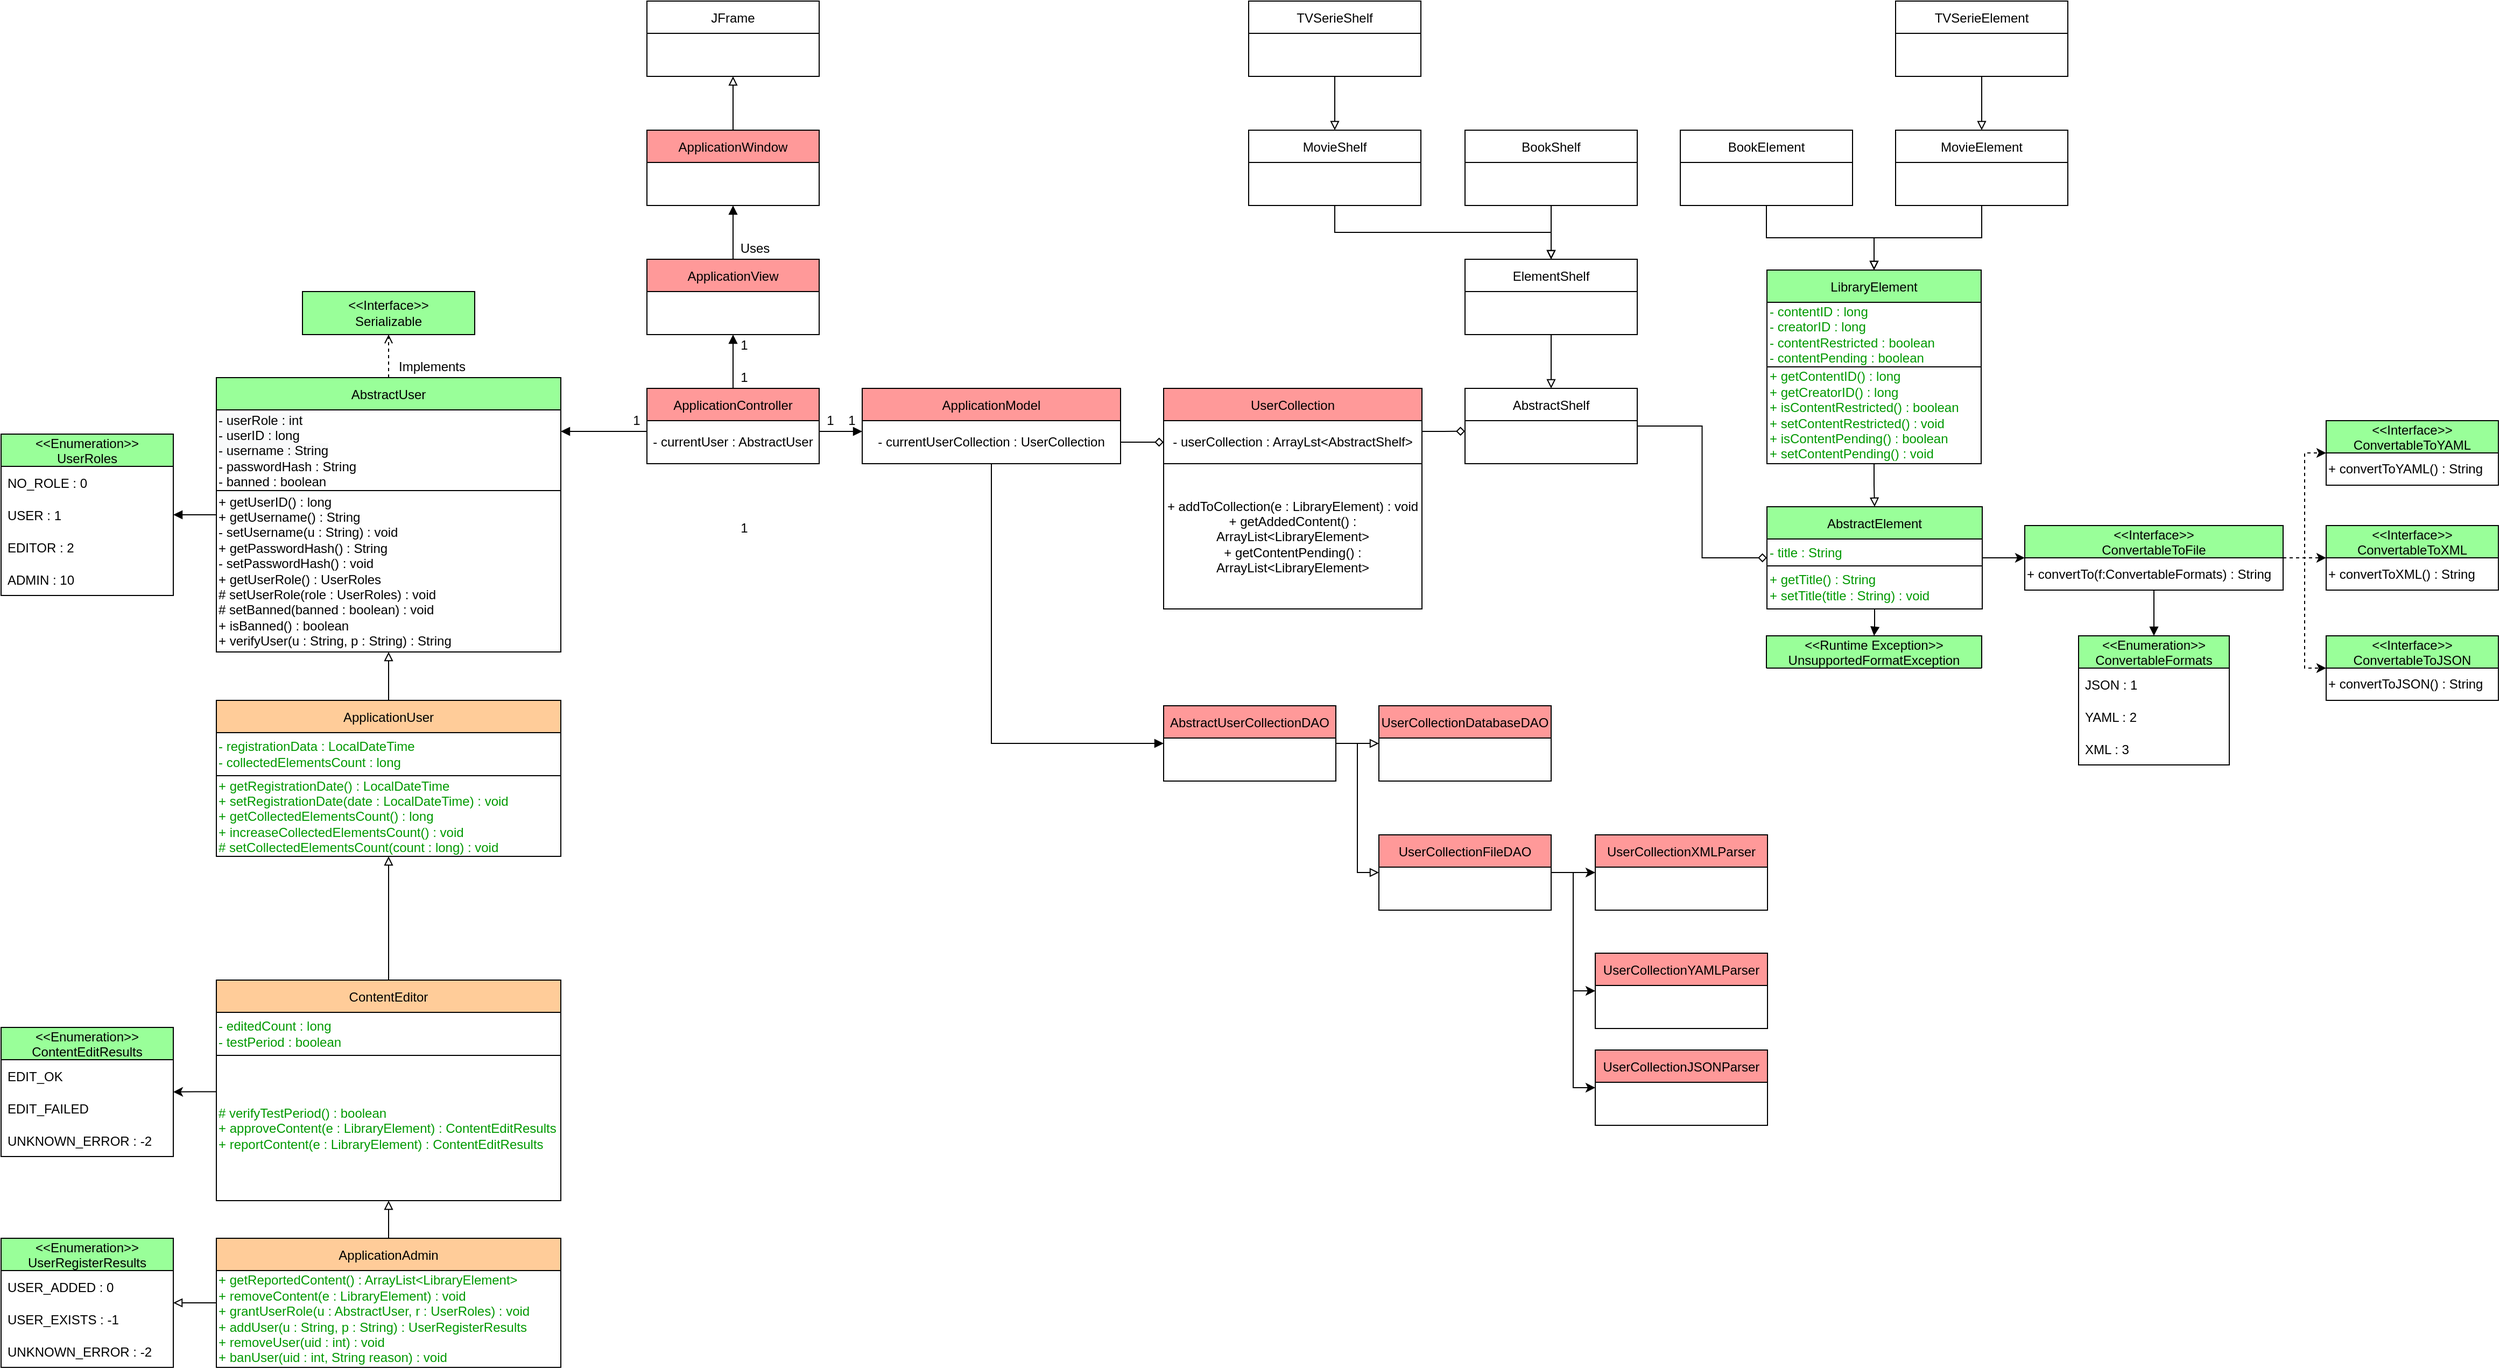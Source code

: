 <mxfile version="20.8.10" type="device"><diagram id="C5RBs43oDa-KdzZeNtuy" name="Page-1"><mxGraphModel dx="2327" dy="2056" grid="1" gridSize="5" guides="1" tooltips="1" connect="1" arrows="1" fold="1" page="1" pageScale="1" pageWidth="827" pageHeight="1169" math="0" shadow="0"><root><mxCell id="WIyWlLk6GJQsqaUBKTNV-0"/><mxCell id="WIyWlLk6GJQsqaUBKTNV-1" parent="WIyWlLk6GJQsqaUBKTNV-0"/><mxCell id="gUVA3b_oGA176DHDdGFf-33" style="edgeStyle=orthogonalEdgeStyle;rounded=0;orthogonalLoop=1;jettySize=auto;html=1;exitX=0.5;exitY=0;exitDx=0;exitDy=0;entryX=0.5;entryY=1;entryDx=0;entryDy=0;endArrow=open;endFill=0;dashed=1;" parent="WIyWlLk6GJQsqaUBKTNV-1" source="gUVA3b_oGA176DHDdGFf-0" target="gUVA3b_oGA176DHDdGFf-32" edge="1"><mxGeometry relative="1" as="geometry"/></mxCell><mxCell id="gUVA3b_oGA176DHDdGFf-110" style="edgeStyle=orthogonalEdgeStyle;rounded=0;orthogonalLoop=1;jettySize=auto;html=1;exitX=0;exitY=0.5;exitDx=0;exitDy=0;endArrow=block;endFill=1;" parent="WIyWlLk6GJQsqaUBKTNV-1" source="gUVA3b_oGA176DHDdGFf-0" target="gUVA3b_oGA176DHDdGFf-103" edge="1"><mxGeometry relative="1" as="geometry"/></mxCell><mxCell id="gUVA3b_oGA176DHDdGFf-0" value="AbstractUser" style="swimlane;fontStyle=0;childLayout=stackLayout;horizontal=1;startSize=30;horizontalStack=0;resizeParent=1;resizeParentMax=0;resizeLast=0;collapsible=1;marginBottom=0;fillColor=#99FF99;" parent="WIyWlLk6GJQsqaUBKTNV-1" vertex="1"><mxGeometry x="-40" y="40" width="320" height="255" as="geometry"/></mxCell><mxCell id="gUVA3b_oGA176DHDdGFf-107" value="&lt;span style=&quot;font-family: helvetica; font-size: 12px; font-style: normal; font-weight: 400; letter-spacing: normal; text-align: left; text-indent: 0px; text-transform: none; word-spacing: 0px; background-color: rgb(248, 249, 250); display: inline; float: none;&quot;&gt;&lt;span style=&quot;font-family: helvetica;&quot;&gt;- userRole : int&lt;br&gt;&lt;/span&gt;- userID : long&lt;br&gt;- username : String&lt;/span&gt;&lt;br&gt;- passwordHash : String&lt;br&gt;- banned : boolean" style="whiteSpace=wrap;html=1;align=left;" parent="gUVA3b_oGA176DHDdGFf-0" vertex="1"><mxGeometry y="30" width="320" height="75" as="geometry"/></mxCell><mxCell id="gUVA3b_oGA176DHDdGFf-101" value="+ getUserID() : long&lt;br&gt;+ getUsername() : String&lt;br&gt;- setUsername(u : String) : void&lt;br&gt;+ getPasswordHash() : String&lt;br&gt;- setPasswordHash() : void&lt;br&gt;+ getUserRole() : UserRoles&lt;br&gt;# setUserRole(role : UserRoles) : void&lt;br&gt;# setBanned(banned : boolean) : void&lt;br&gt;+ isBanned() : boolean&lt;br&gt;+ verifyUser(u : String, p : String) : String" style="whiteSpace=wrap;html=1;align=left;" parent="gUVA3b_oGA176DHDdGFf-0" vertex="1"><mxGeometry y="105" width="320" height="150" as="geometry"/></mxCell><mxCell id="gUVA3b_oGA176DHDdGFf-112" style="edgeStyle=orthogonalEdgeStyle;rounded=0;orthogonalLoop=1;jettySize=auto;html=1;exitX=0.5;exitY=0;exitDx=0;exitDy=0;entryX=0.5;entryY=1;entryDx=0;entryDy=0;endArrow=block;endFill=0;" parent="WIyWlLk6GJQsqaUBKTNV-1" source="gUVA3b_oGA176DHDdGFf-5" target="gUVA3b_oGA176DHDdGFf-0" edge="1"><mxGeometry relative="1" as="geometry"/></mxCell><mxCell id="gUVA3b_oGA176DHDdGFf-5" value="ApplicationUser" style="swimlane;fontStyle=0;childLayout=stackLayout;horizontal=1;startSize=30;horizontalStack=0;resizeParent=1;resizeParentMax=0;resizeLast=0;collapsible=1;marginBottom=0;fillColor=#FFCC99;" parent="WIyWlLk6GJQsqaUBKTNV-1" vertex="1"><mxGeometry x="-40" y="340" width="320" height="145" as="geometry"/></mxCell><mxCell id="gUVA3b_oGA176DHDdGFf-111" value="&lt;font color=&quot;#009900&quot;&gt;- registrationData : LocalDateTime&lt;br&gt;- collectedElementsCount : long&lt;/font&gt;" style="rounded=0;whiteSpace=wrap;html=1;align=left;" parent="gUVA3b_oGA176DHDdGFf-5" vertex="1"><mxGeometry y="30" width="320" height="40" as="geometry"/></mxCell><mxCell id="gUVA3b_oGA176DHDdGFf-113" value="&lt;font color=&quot;#009900&quot;&gt;+ getRegistrationDate() : LocalDateTime&lt;br&gt;+ setRegistrationDate(date : LocalDateTime) : void&lt;/font&gt;&lt;br&gt;&lt;font color=&quot;#009900&quot;&gt;+ getCollectedElementsCount() : long&lt;br&gt;+ increaseCollectedElementsCount() : void&lt;br&gt;# setCollectedElementsCount(count : long) : void&lt;/font&gt;&amp;nbsp;&lt;br&gt;" style="rounded=0;whiteSpace=wrap;html=1;align=left;" parent="gUVA3b_oGA176DHDdGFf-5" vertex="1"><mxGeometry y="70" width="320" height="75" as="geometry"/></mxCell><mxCell id="gUVA3b_oGA176DHDdGFf-22" style="edgeStyle=orthogonalEdgeStyle;rounded=0;orthogonalLoop=1;jettySize=auto;html=1;exitX=0.5;exitY=0;exitDx=0;exitDy=0;entryX=0.5;entryY=1;entryDx=0;entryDy=0;endArrow=block;endFill=0;" parent="WIyWlLk6GJQsqaUBKTNV-1" source="gUVA3b_oGA176DHDdGFf-6" target="gUVA3b_oGA176DHDdGFf-5" edge="1"><mxGeometry relative="1" as="geometry"/></mxCell><mxCell id="gUVA3b_oGA176DHDdGFf-6" value="ContentEditor" style="swimlane;fontStyle=0;childLayout=stackLayout;horizontal=1;startSize=30;horizontalStack=0;resizeParent=1;resizeParentMax=0;resizeLast=0;collapsible=1;marginBottom=0;fillColor=#FFCC99;" parent="WIyWlLk6GJQsqaUBKTNV-1" vertex="1"><mxGeometry x="-40" y="600" width="320" height="205" as="geometry"/></mxCell><mxCell id="gUVA3b_oGA176DHDdGFf-114" value="&lt;font color=&quot;#009900&quot;&gt;-&amp;nbsp;editedCount : long&lt;br&gt;- testPeriod : boolean&lt;/font&gt;" style="rounded=0;whiteSpace=wrap;html=1;align=left;" parent="gUVA3b_oGA176DHDdGFf-6" vertex="1"><mxGeometry y="30" width="320" height="40" as="geometry"/></mxCell><mxCell id="gUVA3b_oGA176DHDdGFf-115" value="&lt;font color=&quot;#009900&quot;&gt;# verifyTestPeriod() : boolean&lt;br&gt;+ approveContent(e : LibraryElement) : ContentEditResults&lt;br&gt;+ reportContent(e : LibraryElement) : ContentEditResults&lt;/font&gt;" style="rounded=0;whiteSpace=wrap;html=1;align=left;" parent="gUVA3b_oGA176DHDdGFf-6" vertex="1"><mxGeometry y="70" width="320" height="135" as="geometry"/></mxCell><mxCell id="gUVA3b_oGA176DHDdGFf-23" style="edgeStyle=orthogonalEdgeStyle;rounded=0;orthogonalLoop=1;jettySize=auto;html=1;exitX=0.5;exitY=0;exitDx=0;exitDy=0;entryX=0.5;entryY=1;entryDx=0;entryDy=0;endArrow=block;endFill=0;" parent="WIyWlLk6GJQsqaUBKTNV-1" source="gUVA3b_oGA176DHDdGFf-7" target="gUVA3b_oGA176DHDdGFf-6" edge="1"><mxGeometry relative="1" as="geometry"/></mxCell><mxCell id="gUVA3b_oGA176DHDdGFf-126" style="edgeStyle=orthogonalEdgeStyle;rounded=0;orthogonalLoop=1;jettySize=auto;html=1;exitX=0;exitY=0.5;exitDx=0;exitDy=0;endArrow=block;endFill=0;" parent="WIyWlLk6GJQsqaUBKTNV-1" source="gUVA3b_oGA176DHDdGFf-7" target="gUVA3b_oGA176DHDdGFf-122" edge="1"><mxGeometry relative="1" as="geometry"/></mxCell><mxCell id="gUVA3b_oGA176DHDdGFf-7" value="ApplicationAdmin" style="swimlane;fontStyle=0;childLayout=stackLayout;horizontal=1;startSize=30;horizontalStack=0;resizeParent=1;resizeParentMax=0;resizeLast=0;collapsible=1;marginBottom=0;strokeColor=#000000;fillColor=#FFCC99;" parent="WIyWlLk6GJQsqaUBKTNV-1" vertex="1"><mxGeometry x="-40" y="840" width="320" height="120" as="geometry"/></mxCell><mxCell id="gUVA3b_oGA176DHDdGFf-116" value="&lt;font color=&quot;#009900&quot;&gt;+ getReportedContent() : ArrayList&amp;lt;LibraryElement&amp;gt;&lt;br&gt;+ removeContent(e : LibraryElement) : void&lt;br&gt;+ grantUserRole(u : AbstractUser, r : UserRoles) : void&lt;br&gt;+ addUser(u : String, p : String) : UserRegisterResults&lt;br&gt;+ removeUser(uid : int) : void&lt;br&gt;+ banUser(uid : int, String reason) : void&lt;/font&gt;" style="rounded=0;whiteSpace=wrap;html=1;align=left;" parent="gUVA3b_oGA176DHDdGFf-7" vertex="1"><mxGeometry y="30" width="320" height="90" as="geometry"/></mxCell><mxCell id="f3m0CtXmV55VcbStpKqQ-0" style="edgeStyle=orthogonalEdgeStyle;rounded=0;orthogonalLoop=1;jettySize=auto;html=1;exitX=1;exitY=0.5;exitDx=0;exitDy=0;fontColor=#009900;" edge="1" parent="WIyWlLk6GJQsqaUBKTNV-1" source="gUVA3b_oGA176DHDdGFf-13" target="gUVA3b_oGA176DHDdGFf-134"><mxGeometry relative="1" as="geometry"/></mxCell><mxCell id="f3m0CtXmV55VcbStpKqQ-11" style="edgeStyle=orthogonalEdgeStyle;rounded=0;orthogonalLoop=1;jettySize=auto;html=1;exitX=0.5;exitY=1;exitDx=0;exitDy=0;fontColor=#000000;endArrow=block;endFill=1;" edge="1" parent="WIyWlLk6GJQsqaUBKTNV-1" source="gUVA3b_oGA176DHDdGFf-13" target="f3m0CtXmV55VcbStpKqQ-10"><mxGeometry relative="1" as="geometry"/></mxCell><mxCell id="gUVA3b_oGA176DHDdGFf-13" value="AbstractElement" style="swimlane;fontStyle=0;childLayout=stackLayout;horizontal=1;startSize=30;horizontalStack=0;resizeParent=1;resizeParentMax=0;resizeLast=0;collapsible=1;marginBottom=0;fillColor=#99FF99;" parent="WIyWlLk6GJQsqaUBKTNV-1" vertex="1"><mxGeometry x="1400.5" y="160" width="200" height="95" as="geometry"/></mxCell><mxCell id="gUVA3b_oGA176DHDdGFf-117" value="&lt;font color=&quot;#009900&quot;&gt;- title : String&lt;/font&gt;" style="rounded=0;whiteSpace=wrap;html=1;align=left;verticalAlign=middle;" parent="gUVA3b_oGA176DHDdGFf-13" vertex="1"><mxGeometry y="30" width="200" height="25" as="geometry"/></mxCell><mxCell id="gUVA3b_oGA176DHDdGFf-127" value="&lt;font color=&quot;#009900&quot;&gt;+ getTitle() : String&lt;br&gt;+ setTitle(title : String) : void&lt;/font&gt;" style="rounded=0;whiteSpace=wrap;html=1;align=left;" parent="gUVA3b_oGA176DHDdGFf-13" vertex="1"><mxGeometry y="55" width="200" height="40" as="geometry"/></mxCell><mxCell id="gUVA3b_oGA176DHDdGFf-80" style="edgeStyle=orthogonalEdgeStyle;rounded=0;orthogonalLoop=1;jettySize=auto;html=1;exitX=0.5;exitY=1;exitDx=0;exitDy=0;entryX=0.5;entryY=0;entryDx=0;entryDy=0;endArrow=block;endFill=0;" parent="WIyWlLk6GJQsqaUBKTNV-1" source="gUVA3b_oGA176DHDdGFf-14" target="gUVA3b_oGA176DHDdGFf-13" edge="1"><mxGeometry relative="1" as="geometry"/></mxCell><mxCell id="gUVA3b_oGA176DHDdGFf-14" value="LibraryElement" style="swimlane;fontStyle=0;childLayout=stackLayout;horizontal=1;startSize=30;horizontalStack=0;resizeParent=1;resizeParentMax=0;resizeLast=0;collapsible=1;marginBottom=0;fillColor=#99FF99;" parent="WIyWlLk6GJQsqaUBKTNV-1" vertex="1"><mxGeometry x="1400.5" y="-60" width="199" height="180" as="geometry"/></mxCell><mxCell id="f3m0CtXmV55VcbStpKqQ-1" value="- contentID : long&lt;br style=&quot;border-color: var(--border-color);&quot;&gt;- creatorID : long&lt;br style=&quot;border-color: var(--border-color);&quot;&gt;- contentRestricted : boolean&lt;br style=&quot;border-color: var(--border-color);&quot;&gt;- contentPending : boolean" style="rounded=0;whiteSpace=wrap;html=1;strokeColor=#000000;fontColor=#009900;fillColor=#FFFFFF;align=left;" vertex="1" parent="gUVA3b_oGA176DHDdGFf-14"><mxGeometry y="30" width="199" height="60" as="geometry"/></mxCell><mxCell id="f3m0CtXmV55VcbStpKqQ-2" value="+ getContentID() : long&lt;br style=&quot;border-color: var(--border-color);&quot;&gt;+ getCreatorID() : long&lt;br style=&quot;border-color: var(--border-color);&quot;&gt;+ isContentRestricted() : boolean&lt;br style=&quot;border-color: var(--border-color);&quot;&gt;+ setContentRestricted() : void&lt;br style=&quot;border-color: var(--border-color);&quot;&gt;+ isContentPending() : boolean&lt;br style=&quot;border-color: var(--border-color);&quot;&gt;+ setContentPending() : void" style="rounded=0;whiteSpace=wrap;html=1;strokeColor=#000000;fontColor=#009900;fillColor=#FFFFFF;align=left;" vertex="1" parent="gUVA3b_oGA176DHDdGFf-14"><mxGeometry y="90" width="199" height="90" as="geometry"/></mxCell><mxCell id="gUVA3b_oGA176DHDdGFf-30" style="edgeStyle=orthogonalEdgeStyle;rounded=0;orthogonalLoop=1;jettySize=auto;html=1;exitX=0.5;exitY=0;exitDx=0;exitDy=0;entryX=0.5;entryY=1;entryDx=0;entryDy=0;endArrow=block;endFill=0;" parent="WIyWlLk6GJQsqaUBKTNV-1" source="gUVA3b_oGA176DHDdGFf-24" target="gUVA3b_oGA176DHDdGFf-29" edge="1"><mxGeometry relative="1" as="geometry"/></mxCell><mxCell id="gUVA3b_oGA176DHDdGFf-24" value="ApplicationWindow" style="swimlane;fontStyle=0;childLayout=stackLayout;horizontal=1;startSize=30;horizontalStack=0;resizeParent=1;resizeParentMax=0;resizeLast=0;collapsible=1;marginBottom=0;fillColor=#FF9999;" parent="WIyWlLk6GJQsqaUBKTNV-1" vertex="1"><mxGeometry x="360" y="-190" width="160" height="70" as="geometry"/></mxCell><mxCell id="gUVA3b_oGA176DHDdGFf-29" value="JFrame" style="swimlane;fontStyle=0;childLayout=stackLayout;horizontal=1;startSize=30;horizontalStack=0;resizeParent=1;resizeParentMax=0;resizeLast=0;collapsible=1;marginBottom=0;" parent="WIyWlLk6GJQsqaUBKTNV-1" vertex="1"><mxGeometry x="360" y="-310" width="160" height="70" as="geometry"/></mxCell><mxCell id="gUVA3b_oGA176DHDdGFf-32" value="&amp;lt;&amp;lt;Interface&amp;gt;&amp;gt;&lt;br&gt;Serializable" style="rounded=0;whiteSpace=wrap;html=1;fillColor=#99FF99;" parent="WIyWlLk6GJQsqaUBKTNV-1" vertex="1"><mxGeometry x="40" y="-40" width="160" height="40" as="geometry"/></mxCell><mxCell id="gUVA3b_oGA176DHDdGFf-37" style="edgeStyle=orthogonalEdgeStyle;rounded=0;orthogonalLoop=1;jettySize=auto;html=1;exitX=0.5;exitY=0;exitDx=0;exitDy=0;entryX=0.5;entryY=1;entryDx=0;entryDy=0;endArrow=block;endFill=1;" parent="WIyWlLk6GJQsqaUBKTNV-1" source="gUVA3b_oGA176DHDdGFf-34" target="gUVA3b_oGA176DHDdGFf-24" edge="1"><mxGeometry relative="1" as="geometry"/></mxCell><mxCell id="gUVA3b_oGA176DHDdGFf-34" value="ApplicationView" style="swimlane;fontStyle=0;childLayout=stackLayout;horizontal=1;startSize=30;horizontalStack=0;resizeParent=1;resizeParentMax=0;resizeLast=0;collapsible=1;marginBottom=0;fillColor=#FF9999;" parent="WIyWlLk6GJQsqaUBKTNV-1" vertex="1"><mxGeometry x="360" y="-70" width="160" height="70" as="geometry"/></mxCell><mxCell id="gUVA3b_oGA176DHDdGFf-52" style="edgeStyle=orthogonalEdgeStyle;rounded=0;orthogonalLoop=1;jettySize=auto;html=1;exitX=0.5;exitY=0;exitDx=0;exitDy=0;entryX=0.5;entryY=1;entryDx=0;entryDy=0;endArrow=block;endFill=1;" parent="WIyWlLk6GJQsqaUBKTNV-1" source="gUVA3b_oGA176DHDdGFf-38" target="gUVA3b_oGA176DHDdGFf-34" edge="1"><mxGeometry relative="1" as="geometry"/></mxCell><mxCell id="gUVA3b_oGA176DHDdGFf-38" value="ApplicationController" style="swimlane;fontStyle=0;childLayout=stackLayout;horizontal=1;startSize=30;horizontalStack=0;resizeParent=1;resizeParentMax=0;resizeLast=0;collapsible=1;marginBottom=0;container=1;fillColor=#FF9999;" parent="WIyWlLk6GJQsqaUBKTNV-1" vertex="1"><mxGeometry x="360" y="50" width="160" height="70" as="geometry"/></mxCell><mxCell id="gUVA3b_oGA176DHDdGFf-43" value="- currentUser : AbstractUser" style="rounded=0;whiteSpace=wrap;html=1;" parent="gUVA3b_oGA176DHDdGFf-38" vertex="1"><mxGeometry y="30" width="160" height="40" as="geometry"/></mxCell><mxCell id="gUVA3b_oGA176DHDdGFf-46" style="edgeStyle=orthogonalEdgeStyle;rounded=0;orthogonalLoop=1;jettySize=auto;html=1;exitX=0;exitY=0.25;exitDx=0;exitDy=0;endArrow=block;endFill=1;" parent="WIyWlLk6GJQsqaUBKTNV-1" source="gUVA3b_oGA176DHDdGFf-43" edge="1"><mxGeometry relative="1" as="geometry"><mxPoint x="280" y="90" as="targetPoint"/><Array as="points"><mxPoint x="340" y="90"/><mxPoint x="340" y="90"/></Array></mxGeometry></mxCell><mxCell id="gUVA3b_oGA176DHDdGFf-47" value="1" style="text;html=1;align=center;verticalAlign=middle;resizable=0;points=[];autosize=1;strokeColor=none;fillColor=none;" parent="WIyWlLk6GJQsqaUBKTNV-1" vertex="1"><mxGeometry x="440" y="170" width="20" height="20" as="geometry"/></mxCell><mxCell id="gUVA3b_oGA176DHDdGFf-48" value="1" style="text;html=1;align=center;verticalAlign=middle;resizable=0;points=[];autosize=1;strokeColor=none;fillColor=none;" parent="WIyWlLk6GJQsqaUBKTNV-1" vertex="1"><mxGeometry x="340" y="70" width="20" height="20" as="geometry"/></mxCell><mxCell id="gUVA3b_oGA176DHDdGFf-53" value="1" style="text;html=1;align=center;verticalAlign=middle;resizable=0;points=[];autosize=1;strokeColor=none;fillColor=none;" parent="WIyWlLk6GJQsqaUBKTNV-1" vertex="1"><mxGeometry x="440" width="20" height="20" as="geometry"/></mxCell><mxCell id="gUVA3b_oGA176DHDdGFf-54" value="1" style="text;html=1;align=center;verticalAlign=middle;resizable=0;points=[];autosize=1;strokeColor=none;fillColor=none;" parent="WIyWlLk6GJQsqaUBKTNV-1" vertex="1"><mxGeometry x="440" y="30" width="20" height="20" as="geometry"/></mxCell><mxCell id="gUVA3b_oGA176DHDdGFf-55" value="Uses" style="text;html=1;align=center;verticalAlign=middle;resizable=0;points=[];autosize=1;strokeColor=none;fillColor=none;" parent="WIyWlLk6GJQsqaUBKTNV-1" vertex="1"><mxGeometry x="440" y="-90" width="40" height="20" as="geometry"/></mxCell><mxCell id="gUVA3b_oGA176DHDdGFf-56" value="Implements" style="text;html=1;align=center;verticalAlign=middle;resizable=0;points=[];autosize=1;strokeColor=none;fillColor=none;" parent="WIyWlLk6GJQsqaUBKTNV-1" vertex="1"><mxGeometry x="120" y="20" width="80" height="20" as="geometry"/></mxCell><mxCell id="gUVA3b_oGA176DHDdGFf-89" style="edgeStyle=orthogonalEdgeStyle;orthogonalLoop=1;jettySize=auto;html=1;exitX=0.5;exitY=1;exitDx=0;exitDy=0;entryX=0;entryY=0.5;entryDx=0;entryDy=0;endArrow=block;endFill=1;rounded=0;" parent="WIyWlLk6GJQsqaUBKTNV-1" source="gUVA3b_oGA176DHDdGFf-57" target="gUVA3b_oGA176DHDdGFf-88" edge="1"><mxGeometry relative="1" as="geometry"/></mxCell><mxCell id="gUVA3b_oGA176DHDdGFf-57" value="ApplicationModel" style="swimlane;fontStyle=0;childLayout=stackLayout;horizontal=1;startSize=30;horizontalStack=0;resizeParent=1;resizeParentMax=0;resizeLast=0;collapsible=1;marginBottom=0;container=1;fillColor=#FF9999;" parent="WIyWlLk6GJQsqaUBKTNV-1" vertex="1"><mxGeometry x="560" y="50" width="240" height="70" as="geometry"/></mxCell><mxCell id="gUVA3b_oGA176DHDdGFf-58" value="- currentUserCollection : UserCollection" style="rounded=0;whiteSpace=wrap;html=1;" parent="gUVA3b_oGA176DHDdGFf-57" vertex="1"><mxGeometry y="30" width="240" height="40" as="geometry"/></mxCell><mxCell id="gUVA3b_oGA176DHDdGFf-60" value="UserCollection" style="swimlane;fontStyle=0;childLayout=stackLayout;horizontal=1;startSize=30;horizontalStack=0;resizeParent=1;resizeParentMax=0;resizeLast=0;collapsible=1;marginBottom=0;container=1;fillColor=#FF9999;" parent="WIyWlLk6GJQsqaUBKTNV-1" vertex="1"><mxGeometry x="840" y="50" width="240" height="205" as="geometry"/></mxCell><mxCell id="gUVA3b_oGA176DHDdGFf-61" value="- userCollection : ArrayLst&amp;lt;AbstractShelf&amp;gt;" style="rounded=0;whiteSpace=wrap;html=1;" parent="gUVA3b_oGA176DHDdGFf-60" vertex="1"><mxGeometry y="30" width="240" height="40" as="geometry"/></mxCell><mxCell id="f0Xy7rn-JlWlFqgTgyVg-3" value="&lt;span style=&quot;text-align: left;&quot;&gt;+ addToCollection(e : LibraryElement) : void&lt;/span&gt;&lt;br style=&quot;border-color: var(--border-color); text-align: left;&quot;&gt;&lt;span style=&quot;text-align: left;&quot;&gt;+ getAddedContent() : ArrayList&amp;lt;LibraryElement&amp;gt;&lt;/span&gt;&lt;br style=&quot;border-color: var(--border-color); text-align: left;&quot;&gt;&lt;span style=&quot;text-align: left;&quot;&gt;+ getContentPending() : ArrayList&amp;lt;LibraryElement&amp;gt;&lt;/span&gt;" style="rounded=0;whiteSpace=wrap;html=1;" parent="gUVA3b_oGA176DHDdGFf-60" vertex="1"><mxGeometry y="70" width="240" height="135" as="geometry"/></mxCell><mxCell id="gUVA3b_oGA176DHDdGFf-62" style="edgeStyle=orthogonalEdgeStyle;rounded=0;orthogonalLoop=1;jettySize=auto;html=1;exitX=1;exitY=0.5;exitDx=0;exitDy=0;entryX=0;entryY=0.5;entryDx=0;entryDy=0;endArrow=diamond;endFill=0;" parent="WIyWlLk6GJQsqaUBKTNV-1" source="gUVA3b_oGA176DHDdGFf-58" target="gUVA3b_oGA176DHDdGFf-61" edge="1"><mxGeometry relative="1" as="geometry"/></mxCell><mxCell id="gUVA3b_oGA176DHDdGFf-63" style="edgeStyle=orthogonalEdgeStyle;rounded=0;orthogonalLoop=1;jettySize=auto;html=1;exitX=1;exitY=0.25;exitDx=0;exitDy=0;entryX=0;entryY=0.25;entryDx=0;entryDy=0;endArrow=block;endFill=1;" parent="WIyWlLk6GJQsqaUBKTNV-1" source="gUVA3b_oGA176DHDdGFf-43" target="gUVA3b_oGA176DHDdGFf-58" edge="1"><mxGeometry relative="1" as="geometry"/></mxCell><mxCell id="gUVA3b_oGA176DHDdGFf-64" value="1" style="text;html=1;align=center;verticalAlign=middle;resizable=0;points=[];autosize=1;strokeColor=none;fillColor=none;" parent="WIyWlLk6GJQsqaUBKTNV-1" vertex="1"><mxGeometry x="520" y="70" width="20" height="20" as="geometry"/></mxCell><mxCell id="gUVA3b_oGA176DHDdGFf-65" value="1" style="text;html=1;align=center;verticalAlign=middle;resizable=0;points=[];autosize=1;strokeColor=none;fillColor=none;" parent="WIyWlLk6GJQsqaUBKTNV-1" vertex="1"><mxGeometry x="540" y="70" width="20" height="20" as="geometry"/></mxCell><mxCell id="gUVA3b_oGA176DHDdGFf-79" style="edgeStyle=orthogonalEdgeStyle;rounded=0;orthogonalLoop=1;jettySize=auto;html=1;exitX=1;exitY=0.5;exitDx=0;exitDy=0;entryX=0;entryY=0.5;entryDx=0;entryDy=0;endArrow=diamond;endFill=0;" parent="WIyWlLk6GJQsqaUBKTNV-1" source="gUVA3b_oGA176DHDdGFf-66" target="gUVA3b_oGA176DHDdGFf-13" edge="1"><mxGeometry relative="1" as="geometry"/></mxCell><mxCell id="gUVA3b_oGA176DHDdGFf-66" value="AbstractShelf" style="swimlane;fontStyle=0;childLayout=stackLayout;horizontal=1;startSize=30;horizontalStack=0;resizeParent=1;resizeParentMax=0;resizeLast=0;collapsible=1;marginBottom=0;" parent="WIyWlLk6GJQsqaUBKTNV-1" vertex="1"><mxGeometry x="1120" y="50" width="160" height="70" as="geometry"/></mxCell><mxCell id="gUVA3b_oGA176DHDdGFf-67" style="edgeStyle=orthogonalEdgeStyle;rounded=0;orthogonalLoop=1;jettySize=auto;html=1;exitX=1;exitY=0.25;exitDx=0;exitDy=0;endArrow=diamond;endFill=0;" parent="WIyWlLk6GJQsqaUBKTNV-1" source="gUVA3b_oGA176DHDdGFf-61" edge="1"><mxGeometry relative="1" as="geometry"><mxPoint x="1120" y="89.862" as="targetPoint"/></mxGeometry></mxCell><mxCell id="gUVA3b_oGA176DHDdGFf-76" style="edgeStyle=orthogonalEdgeStyle;rounded=0;orthogonalLoop=1;jettySize=auto;html=1;exitX=0.5;exitY=1;exitDx=0;exitDy=0;entryX=0.5;entryY=0;entryDx=0;entryDy=0;endArrow=block;endFill=0;" parent="WIyWlLk6GJQsqaUBKTNV-1" source="gUVA3b_oGA176DHDdGFf-68" target="gUVA3b_oGA176DHDdGFf-66" edge="1"><mxGeometry relative="1" as="geometry"/></mxCell><mxCell id="gUVA3b_oGA176DHDdGFf-68" value="ElementShelf" style="swimlane;fontStyle=0;childLayout=stackLayout;horizontal=1;startSize=30;horizontalStack=0;resizeParent=1;resizeParentMax=0;resizeLast=0;collapsible=1;marginBottom=0;" parent="WIyWlLk6GJQsqaUBKTNV-1" vertex="1"><mxGeometry x="1120" y="-70" width="160" height="70" as="geometry"/></mxCell><mxCell id="gUVA3b_oGA176DHDdGFf-70" style="edgeStyle=orthogonalEdgeStyle;rounded=0;orthogonalLoop=1;jettySize=auto;html=1;exitX=0.5;exitY=1;exitDx=0;exitDy=0;entryX=0.5;entryY=0;entryDx=0;entryDy=0;endArrow=block;endFill=0;" parent="WIyWlLk6GJQsqaUBKTNV-1" source="gUVA3b_oGA176DHDdGFf-69" target="gUVA3b_oGA176DHDdGFf-68" edge="1"><mxGeometry relative="1" as="geometry"/></mxCell><mxCell id="gUVA3b_oGA176DHDdGFf-69" value="BookShelf" style="swimlane;fontStyle=0;childLayout=stackLayout;horizontal=1;startSize=30;horizontalStack=0;resizeParent=1;resizeParentMax=0;resizeLast=0;collapsible=1;marginBottom=0;" parent="WIyWlLk6GJQsqaUBKTNV-1" vertex="1"><mxGeometry x="1120" y="-190" width="160" height="70" as="geometry"/></mxCell><mxCell id="gUVA3b_oGA176DHDdGFf-72" style="edgeStyle=orthogonalEdgeStyle;rounded=0;orthogonalLoop=1;jettySize=auto;html=1;exitX=0.5;exitY=1;exitDx=0;exitDy=0;entryX=0.5;entryY=0;entryDx=0;entryDy=0;endArrow=block;endFill=0;" parent="WIyWlLk6GJQsqaUBKTNV-1" source="gUVA3b_oGA176DHDdGFf-71" target="gUVA3b_oGA176DHDdGFf-68" edge="1"><mxGeometry relative="1" as="geometry"/></mxCell><mxCell id="gUVA3b_oGA176DHDdGFf-71" value="MovieShelf" style="swimlane;fontStyle=0;childLayout=stackLayout;horizontal=1;startSize=30;horizontalStack=0;resizeParent=1;resizeParentMax=0;resizeLast=0;collapsible=1;marginBottom=0;" parent="WIyWlLk6GJQsqaUBKTNV-1" vertex="1"><mxGeometry x="919" y="-190" width="160" height="70" as="geometry"/></mxCell><mxCell id="gUVA3b_oGA176DHDdGFf-78" style="edgeStyle=orthogonalEdgeStyle;rounded=0;orthogonalLoop=1;jettySize=auto;html=1;exitX=0.5;exitY=1;exitDx=0;exitDy=0;entryX=0.5;entryY=0;entryDx=0;entryDy=0;endArrow=block;endFill=0;" parent="WIyWlLk6GJQsqaUBKTNV-1" source="gUVA3b_oGA176DHDdGFf-77" target="gUVA3b_oGA176DHDdGFf-71" edge="1"><mxGeometry relative="1" as="geometry"/></mxCell><mxCell id="gUVA3b_oGA176DHDdGFf-77" value="TVSerieShelf" style="swimlane;fontStyle=0;childLayout=stackLayout;horizontal=1;startSize=30;horizontalStack=0;resizeParent=1;resizeParentMax=0;resizeLast=0;collapsible=1;marginBottom=0;" parent="WIyWlLk6GJQsqaUBKTNV-1" vertex="1"><mxGeometry x="919" y="-310" width="160" height="70" as="geometry"/></mxCell><mxCell id="gUVA3b_oGA176DHDdGFf-85" style="edgeStyle=orthogonalEdgeStyle;rounded=0;orthogonalLoop=1;jettySize=auto;html=1;exitX=0.5;exitY=1;exitDx=0;exitDy=0;entryX=0.5;entryY=0;entryDx=0;entryDy=0;endArrow=block;endFill=0;" parent="WIyWlLk6GJQsqaUBKTNV-1" source="gUVA3b_oGA176DHDdGFf-81" target="gUVA3b_oGA176DHDdGFf-14" edge="1"><mxGeometry relative="1" as="geometry"/></mxCell><mxCell id="gUVA3b_oGA176DHDdGFf-81" value="BookElement" style="swimlane;fontStyle=0;childLayout=stackLayout;horizontal=1;startSize=30;horizontalStack=0;resizeParent=1;resizeParentMax=0;resizeLast=0;collapsible=1;marginBottom=0;" parent="WIyWlLk6GJQsqaUBKTNV-1" vertex="1"><mxGeometry x="1320" y="-190" width="160" height="70" as="geometry"/></mxCell><mxCell id="gUVA3b_oGA176DHDdGFf-86" style="edgeStyle=orthogonalEdgeStyle;rounded=0;orthogonalLoop=1;jettySize=auto;html=1;exitX=0.5;exitY=1;exitDx=0;exitDy=0;entryX=0.5;entryY=0;entryDx=0;entryDy=0;endArrow=block;endFill=0;" parent="WIyWlLk6GJQsqaUBKTNV-1" source="gUVA3b_oGA176DHDdGFf-82" target="gUVA3b_oGA176DHDdGFf-14" edge="1"><mxGeometry relative="1" as="geometry"/></mxCell><mxCell id="gUVA3b_oGA176DHDdGFf-82" value="MovieElement" style="swimlane;fontStyle=0;childLayout=stackLayout;horizontal=1;startSize=30;horizontalStack=0;resizeParent=1;resizeParentMax=0;resizeLast=0;collapsible=1;marginBottom=0;" parent="WIyWlLk6GJQsqaUBKTNV-1" vertex="1"><mxGeometry x="1520" y="-190" width="160" height="70" as="geometry"/></mxCell><mxCell id="gUVA3b_oGA176DHDdGFf-87" style="edgeStyle=orthogonalEdgeStyle;rounded=0;orthogonalLoop=1;jettySize=auto;html=1;exitX=0.5;exitY=1;exitDx=0;exitDy=0;entryX=0.5;entryY=0;entryDx=0;entryDy=0;endArrow=block;endFill=0;" parent="WIyWlLk6GJQsqaUBKTNV-1" source="gUVA3b_oGA176DHDdGFf-83" target="gUVA3b_oGA176DHDdGFf-82" edge="1"><mxGeometry relative="1" as="geometry"/></mxCell><mxCell id="gUVA3b_oGA176DHDdGFf-83" value="TVSerieElement" style="swimlane;fontStyle=0;childLayout=stackLayout;horizontal=1;startSize=30;horizontalStack=0;resizeParent=1;resizeParentMax=0;resizeLast=0;collapsible=1;marginBottom=0;" parent="WIyWlLk6GJQsqaUBKTNV-1" vertex="1"><mxGeometry x="1520" y="-310" width="160" height="70" as="geometry"/></mxCell><mxCell id="gUVA3b_oGA176DHDdGFf-91" style="edgeStyle=orthogonalEdgeStyle;rounded=0;orthogonalLoop=1;jettySize=auto;html=1;exitX=1;exitY=0.5;exitDx=0;exitDy=0;entryX=0;entryY=0.5;entryDx=0;entryDy=0;endArrow=block;endFill=0;" parent="WIyWlLk6GJQsqaUBKTNV-1" source="gUVA3b_oGA176DHDdGFf-88" target="gUVA3b_oGA176DHDdGFf-90" edge="1"><mxGeometry relative="1" as="geometry"/></mxCell><mxCell id="gUVA3b_oGA176DHDdGFf-93" style="edgeStyle=orthogonalEdgeStyle;rounded=0;orthogonalLoop=1;jettySize=auto;html=1;exitX=1;exitY=0.5;exitDx=0;exitDy=0;entryX=0;entryY=0.5;entryDx=0;entryDy=0;endArrow=block;endFill=0;" parent="WIyWlLk6GJQsqaUBKTNV-1" source="gUVA3b_oGA176DHDdGFf-88" target="gUVA3b_oGA176DHDdGFf-92" edge="1"><mxGeometry relative="1" as="geometry"/></mxCell><mxCell id="gUVA3b_oGA176DHDdGFf-88" value="AbstractUserCollectionDAO" style="swimlane;fontStyle=0;childLayout=stackLayout;horizontal=1;startSize=30;horizontalStack=0;resizeParent=1;resizeParentMax=0;resizeLast=0;collapsible=1;marginBottom=0;fillColor=#FF9999;" parent="WIyWlLk6GJQsqaUBKTNV-1" vertex="1"><mxGeometry x="840" y="345" width="160" height="70" as="geometry"/></mxCell><mxCell id="gUVA3b_oGA176DHDdGFf-90" value="UserCollectionDatabaseDAO" style="swimlane;fontStyle=0;childLayout=stackLayout;horizontal=1;startSize=30;horizontalStack=0;resizeParent=1;resizeParentMax=0;resizeLast=0;collapsible=1;marginBottom=0;fillColor=#FF9999;" parent="WIyWlLk6GJQsqaUBKTNV-1" vertex="1"><mxGeometry x="1040" y="345" width="160" height="70" as="geometry"/></mxCell><mxCell id="f0Xy7rn-JlWlFqgTgyVg-4" style="edgeStyle=orthogonalEdgeStyle;rounded=0;orthogonalLoop=1;jettySize=auto;html=1;exitX=1;exitY=0.5;exitDx=0;exitDy=0;fontColor=#009900;" parent="WIyWlLk6GJQsqaUBKTNV-1" source="gUVA3b_oGA176DHDdGFf-92" target="gUVA3b_oGA176DHDdGFf-94" edge="1"><mxGeometry relative="1" as="geometry"/></mxCell><mxCell id="f0Xy7rn-JlWlFqgTgyVg-5" style="edgeStyle=orthogonalEdgeStyle;rounded=0;orthogonalLoop=1;jettySize=auto;html=1;exitX=1;exitY=0.5;exitDx=0;exitDy=0;entryX=0;entryY=0.5;entryDx=0;entryDy=0;fontColor=#009900;" parent="WIyWlLk6GJQsqaUBKTNV-1" source="gUVA3b_oGA176DHDdGFf-92" target="gUVA3b_oGA176DHDdGFf-96" edge="1"><mxGeometry relative="1" as="geometry"/></mxCell><mxCell id="f0Xy7rn-JlWlFqgTgyVg-6" style="edgeStyle=orthogonalEdgeStyle;rounded=0;orthogonalLoop=1;jettySize=auto;html=1;exitX=1;exitY=0.5;exitDx=0;exitDy=0;entryX=0;entryY=0.5;entryDx=0;entryDy=0;fontColor=#009900;" parent="WIyWlLk6GJQsqaUBKTNV-1" source="gUVA3b_oGA176DHDdGFf-92" target="gUVA3b_oGA176DHDdGFf-98" edge="1"><mxGeometry relative="1" as="geometry"/></mxCell><mxCell id="gUVA3b_oGA176DHDdGFf-92" value="UserCollectionFileDAO" style="swimlane;fontStyle=0;childLayout=stackLayout;horizontal=1;startSize=30;horizontalStack=0;resizeParent=1;resizeParentMax=0;resizeLast=0;collapsible=1;marginBottom=0;fillColor=#FF9999;" parent="WIyWlLk6GJQsqaUBKTNV-1" vertex="1"><mxGeometry x="1040" y="465" width="160" height="70" as="geometry"/></mxCell><mxCell id="gUVA3b_oGA176DHDdGFf-94" value="UserCollectionXMLParser" style="swimlane;fontStyle=0;childLayout=stackLayout;horizontal=1;startSize=30;horizontalStack=0;resizeParent=1;resizeParentMax=0;resizeLast=0;collapsible=1;marginBottom=0;fillColor=#FF9999;" parent="WIyWlLk6GJQsqaUBKTNV-1" vertex="1"><mxGeometry x="1241" y="465" width="160" height="70" as="geometry"/></mxCell><mxCell id="gUVA3b_oGA176DHDdGFf-96" value="UserCollectionYAMLParser" style="swimlane;fontStyle=0;childLayout=stackLayout;horizontal=1;startSize=30;horizontalStack=0;resizeParent=1;resizeParentMax=0;resizeLast=0;collapsible=1;marginBottom=0;fillColor=#FF9999;" parent="WIyWlLk6GJQsqaUBKTNV-1" vertex="1"><mxGeometry x="1241" y="575" width="160" height="70" as="geometry"/></mxCell><mxCell id="gUVA3b_oGA176DHDdGFf-98" value="UserCollectionJSONParser" style="swimlane;fontStyle=0;childLayout=stackLayout;horizontal=1;startSize=30;horizontalStack=0;resizeParent=1;resizeParentMax=0;resizeLast=0;collapsible=1;marginBottom=0;fillColor=#FF9999;" parent="WIyWlLk6GJQsqaUBKTNV-1" vertex="1"><mxGeometry x="1241" y="665" width="160" height="70" as="geometry"/></mxCell><mxCell id="gUVA3b_oGA176DHDdGFf-103" value="&lt;&lt;Enumeration&gt;&gt;&#10;UserRoles" style="swimlane;fontStyle=0;childLayout=stackLayout;horizontal=1;startSize=30;horizontalStack=0;resizeParent=1;resizeParentMax=0;resizeLast=0;collapsible=1;marginBottom=0;fillColor=#99FF99;" parent="WIyWlLk6GJQsqaUBKTNV-1" vertex="1"><mxGeometry x="-240" y="92.5" width="160" height="150" as="geometry"/></mxCell><mxCell id="f0Xy7rn-JlWlFqgTgyVg-7" value="NO_ROLE : 0" style="text;strokeColor=none;fillColor=none;align=left;verticalAlign=middle;spacingLeft=4;spacingRight=4;overflow=hidden;points=[[0,0.5],[1,0.5]];portConstraint=eastwest;rotatable=0;" parent="gUVA3b_oGA176DHDdGFf-103" vertex="1"><mxGeometry y="30" width="160" height="30" as="geometry"/></mxCell><mxCell id="gUVA3b_oGA176DHDdGFf-104" value="USER : 1" style="text;strokeColor=none;fillColor=none;align=left;verticalAlign=middle;spacingLeft=4;spacingRight=4;overflow=hidden;points=[[0,0.5],[1,0.5]];portConstraint=eastwest;rotatable=0;" parent="gUVA3b_oGA176DHDdGFf-103" vertex="1"><mxGeometry y="60" width="160" height="30" as="geometry"/></mxCell><mxCell id="gUVA3b_oGA176DHDdGFf-105" value="EDITOR : 2" style="text;strokeColor=none;fillColor=none;align=left;verticalAlign=middle;spacingLeft=4;spacingRight=4;overflow=hidden;points=[[0,0.5],[1,0.5]];portConstraint=eastwest;rotatable=0;" parent="gUVA3b_oGA176DHDdGFf-103" vertex="1"><mxGeometry y="90" width="160" height="30" as="geometry"/></mxCell><mxCell id="gUVA3b_oGA176DHDdGFf-106" value="ADMIN : 10" style="text;strokeColor=none;fillColor=none;align=left;verticalAlign=middle;spacingLeft=4;spacingRight=4;overflow=hidden;points=[[0,0.5],[1,0.5]];portConstraint=eastwest;rotatable=0;" parent="gUVA3b_oGA176DHDdGFf-103" vertex="1"><mxGeometry y="120" width="160" height="30" as="geometry"/></mxCell><mxCell id="gUVA3b_oGA176DHDdGFf-122" value="&lt;&lt;Enumeration&gt;&gt;&#10;UserRegisterResults" style="swimlane;fontStyle=0;childLayout=stackLayout;horizontal=1;startSize=30;horizontalStack=0;resizeParent=1;resizeParentMax=0;resizeLast=0;collapsible=1;marginBottom=0;fillColor=#99FF99;" parent="WIyWlLk6GJQsqaUBKTNV-1" vertex="1"><mxGeometry x="-240" y="840" width="160" height="120" as="geometry"/></mxCell><mxCell id="gUVA3b_oGA176DHDdGFf-123" value="USER_ADDED : 0" style="text;strokeColor=none;fillColor=none;align=left;verticalAlign=middle;spacingLeft=4;spacingRight=4;overflow=hidden;points=[[0,0.5],[1,0.5]];portConstraint=eastwest;rotatable=0;" parent="gUVA3b_oGA176DHDdGFf-122" vertex="1"><mxGeometry y="30" width="160" height="30" as="geometry"/></mxCell><mxCell id="gUVA3b_oGA176DHDdGFf-124" value="USER_EXISTS : -1" style="text;strokeColor=none;fillColor=none;align=left;verticalAlign=middle;spacingLeft=4;spacingRight=4;overflow=hidden;points=[[0,0.5],[1,0.5]];portConstraint=eastwest;rotatable=0;" parent="gUVA3b_oGA176DHDdGFf-122" vertex="1"><mxGeometry y="60" width="160" height="30" as="geometry"/></mxCell><mxCell id="gUVA3b_oGA176DHDdGFf-125" value="UNKNOWN_ERROR : -2" style="text;strokeColor=none;fillColor=none;align=left;verticalAlign=middle;spacingLeft=4;spacingRight=4;overflow=hidden;points=[[0,0.5],[1,0.5]];portConstraint=eastwest;rotatable=0;" parent="gUVA3b_oGA176DHDdGFf-122" vertex="1"><mxGeometry y="90" width="160" height="30" as="geometry"/></mxCell><mxCell id="gUVA3b_oGA176DHDdGFf-128" value="&lt;&lt;Interface&gt;&gt;&#10;ConvertableToJSON" style="swimlane;fontStyle=0;childLayout=stackLayout;horizontal=1;startSize=30;horizontalStack=0;resizeParent=1;resizeParentMax=0;resizeLast=0;collapsible=1;marginBottom=0;fillColor=#99FF99;" parent="WIyWlLk6GJQsqaUBKTNV-1" vertex="1"><mxGeometry x="1920" y="280" width="160" height="60" as="geometry"/></mxCell><mxCell id="gUVA3b_oGA176DHDdGFf-129" value="+ convertToJSON() : String" style="rounded=0;whiteSpace=wrap;html=1;align=left;" parent="gUVA3b_oGA176DHDdGFf-128" vertex="1"><mxGeometry y="30" width="160" height="30" as="geometry"/></mxCell><mxCell id="gUVA3b_oGA176DHDdGFf-130" value="&lt;&lt;Interface&gt;&gt;&#10;ConvertableToXML" style="swimlane;fontStyle=0;childLayout=stackLayout;horizontal=1;startSize=30;horizontalStack=0;resizeParent=1;resizeParentMax=0;resizeLast=0;collapsible=1;marginBottom=0;fillColor=#99FF99;" parent="WIyWlLk6GJQsqaUBKTNV-1" vertex="1"><mxGeometry x="1920" y="177.5" width="160" height="60" as="geometry"/></mxCell><mxCell id="gUVA3b_oGA176DHDdGFf-131" value="+ convertToXML() : String" style="rounded=0;whiteSpace=wrap;html=1;align=left;" parent="gUVA3b_oGA176DHDdGFf-130" vertex="1"><mxGeometry y="30" width="160" height="30" as="geometry"/></mxCell><mxCell id="gUVA3b_oGA176DHDdGFf-132" value="&lt;&lt;Interface&gt;&gt;&#10;ConvertableToYAML" style="swimlane;fontStyle=0;childLayout=stackLayout;horizontal=1;startSize=30;horizontalStack=0;resizeParent=1;resizeParentMax=0;resizeLast=0;collapsible=1;marginBottom=0;fillColor=#99FF99;" parent="WIyWlLk6GJQsqaUBKTNV-1" vertex="1"><mxGeometry x="1920" y="80" width="160" height="60" as="geometry"/></mxCell><mxCell id="gUVA3b_oGA176DHDdGFf-133" value="+ convertToYAML() : String" style="rounded=0;whiteSpace=wrap;html=1;align=left;" parent="gUVA3b_oGA176DHDdGFf-132" vertex="1"><mxGeometry y="30" width="160" height="30" as="geometry"/></mxCell><mxCell id="gUVA3b_oGA176DHDdGFf-145" style="edgeStyle=orthogonalEdgeStyle;rounded=0;orthogonalLoop=1;jettySize=auto;html=1;exitX=0.5;exitY=1;exitDx=0;exitDy=0;entryX=0.5;entryY=0;entryDx=0;entryDy=0;endArrow=block;endFill=1;" parent="WIyWlLk6GJQsqaUBKTNV-1" source="gUVA3b_oGA176DHDdGFf-134" target="gUVA3b_oGA176DHDdGFf-141" edge="1"><mxGeometry relative="1" as="geometry"/></mxCell><mxCell id="f3m0CtXmV55VcbStpKqQ-5" style="edgeStyle=orthogonalEdgeStyle;rounded=0;orthogonalLoop=1;jettySize=auto;html=1;exitX=1;exitY=0.5;exitDx=0;exitDy=0;dashed=1;fontColor=#000000;" edge="1" parent="WIyWlLk6GJQsqaUBKTNV-1" source="gUVA3b_oGA176DHDdGFf-134" target="gUVA3b_oGA176DHDdGFf-130"><mxGeometry relative="1" as="geometry"/></mxCell><mxCell id="gUVA3b_oGA176DHDdGFf-134" value="&lt;&lt;Interface&gt;&gt;&#10;ConvertableToFile" style="swimlane;fontStyle=0;childLayout=stackLayout;horizontal=1;startSize=30;horizontalStack=0;resizeParent=1;resizeParentMax=0;resizeLast=0;collapsible=1;marginBottom=0;fillColor=#99FF99;" parent="WIyWlLk6GJQsqaUBKTNV-1" vertex="1"><mxGeometry x="1640" y="177.5" width="240" height="60" as="geometry"/></mxCell><mxCell id="gUVA3b_oGA176DHDdGFf-135" value="+ convertTo(f:ConvertableFormats) : String" style="rounded=0;whiteSpace=wrap;html=1;align=left;" parent="gUVA3b_oGA176DHDdGFf-134" vertex="1"><mxGeometry y="30" width="240" height="30" as="geometry"/></mxCell><mxCell id="gUVA3b_oGA176DHDdGFf-141" value="&lt;&lt;Enumeration&gt;&gt;&#10;ConvertableFormats" style="swimlane;fontStyle=0;childLayout=stackLayout;horizontal=1;startSize=30;horizontalStack=0;resizeParent=1;resizeParentMax=0;resizeLast=0;collapsible=1;marginBottom=0;fillColor=#99FF99;" parent="WIyWlLk6GJQsqaUBKTNV-1" vertex="1"><mxGeometry x="1690" y="280" width="140" height="120" as="geometry"/></mxCell><mxCell id="gUVA3b_oGA176DHDdGFf-142" value="JSON : 1" style="text;strokeColor=none;fillColor=none;align=left;verticalAlign=middle;spacingLeft=4;spacingRight=4;overflow=hidden;points=[[0,0.5],[1,0.5]];portConstraint=eastwest;rotatable=0;" parent="gUVA3b_oGA176DHDdGFf-141" vertex="1"><mxGeometry y="30" width="140" height="30" as="geometry"/></mxCell><mxCell id="gUVA3b_oGA176DHDdGFf-143" value="YAML : 2" style="text;strokeColor=none;fillColor=none;align=left;verticalAlign=middle;spacingLeft=4;spacingRight=4;overflow=hidden;points=[[0,0.5],[1,0.5]];portConstraint=eastwest;rotatable=0;" parent="gUVA3b_oGA176DHDdGFf-141" vertex="1"><mxGeometry y="60" width="140" height="30" as="geometry"/></mxCell><mxCell id="gUVA3b_oGA176DHDdGFf-144" value="XML : 3" style="text;strokeColor=none;fillColor=none;align=left;verticalAlign=middle;spacingLeft=4;spacingRight=4;overflow=hidden;points=[[0,0.5],[1,0.5]];portConstraint=eastwest;rotatable=0;" parent="gUVA3b_oGA176DHDdGFf-141" vertex="1"><mxGeometry y="90" width="140" height="30" as="geometry"/></mxCell><mxCell id="T56qR9cuE1nJeepSXdJf-0" value="&lt;&lt;Enumeration&gt;&gt;&#10;ContentEditResults" style="swimlane;fontStyle=0;childLayout=stackLayout;horizontal=1;startSize=30;horizontalStack=0;resizeParent=1;resizeParentMax=0;resizeLast=0;collapsible=1;marginBottom=0;fillColor=#99FF99;" parent="WIyWlLk6GJQsqaUBKTNV-1" vertex="1"><mxGeometry x="-240" y="644" width="160" height="120" as="geometry"/></mxCell><mxCell id="T56qR9cuE1nJeepSXdJf-1" value="EDIT_OK" style="text;strokeColor=none;fillColor=none;align=left;verticalAlign=middle;spacingLeft=4;spacingRight=4;overflow=hidden;points=[[0,0.5],[1,0.5]];portConstraint=eastwest;rotatable=0;" parent="T56qR9cuE1nJeepSXdJf-0" vertex="1"><mxGeometry y="30" width="160" height="30" as="geometry"/></mxCell><mxCell id="T56qR9cuE1nJeepSXdJf-2" value="EDIT_FAILED" style="text;strokeColor=none;fillColor=none;align=left;verticalAlign=middle;spacingLeft=4;spacingRight=4;overflow=hidden;points=[[0,0.5],[1,0.5]];portConstraint=eastwest;rotatable=0;" parent="T56qR9cuE1nJeepSXdJf-0" vertex="1"><mxGeometry y="60" width="160" height="30" as="geometry"/></mxCell><mxCell id="T56qR9cuE1nJeepSXdJf-3" value="UNKNOWN_ERROR : -2" style="text;strokeColor=none;fillColor=none;align=left;verticalAlign=middle;spacingLeft=4;spacingRight=4;overflow=hidden;points=[[0,0.5],[1,0.5]];portConstraint=eastwest;rotatable=0;" parent="T56qR9cuE1nJeepSXdJf-0" vertex="1"><mxGeometry y="90" width="160" height="30" as="geometry"/></mxCell><mxCell id="T56qR9cuE1nJeepSXdJf-5" style="edgeStyle=orthogonalEdgeStyle;rounded=0;orthogonalLoop=1;jettySize=auto;html=1;exitX=0;exitY=0.25;exitDx=0;exitDy=0;fontColor=#009900;" parent="WIyWlLk6GJQsqaUBKTNV-1" source="gUVA3b_oGA176DHDdGFf-115" target="T56qR9cuE1nJeepSXdJf-0" edge="1"><mxGeometry relative="1" as="geometry"/></mxCell><mxCell id="f3m0CtXmV55VcbStpKqQ-8" style="edgeStyle=orthogonalEdgeStyle;rounded=0;orthogonalLoop=1;jettySize=auto;html=1;exitX=1;exitY=0;exitDx=0;exitDy=0;entryX=0;entryY=0.5;entryDx=0;entryDy=0;dashed=1;fontColor=#000000;" edge="1" parent="WIyWlLk6GJQsqaUBKTNV-1" source="gUVA3b_oGA176DHDdGFf-135" target="gUVA3b_oGA176DHDdGFf-128"><mxGeometry relative="1" as="geometry"><Array as="points"><mxPoint x="1900" y="208"/><mxPoint x="1900" y="310"/></Array></mxGeometry></mxCell><mxCell id="f3m0CtXmV55VcbStpKqQ-9" style="edgeStyle=orthogonalEdgeStyle;rounded=0;orthogonalLoop=1;jettySize=auto;html=1;exitX=1;exitY=0;exitDx=0;exitDy=0;entryX=0;entryY=0.5;entryDx=0;entryDy=0;dashed=1;fontColor=#000000;" edge="1" parent="WIyWlLk6GJQsqaUBKTNV-1" source="gUVA3b_oGA176DHDdGFf-135" target="gUVA3b_oGA176DHDdGFf-132"><mxGeometry relative="1" as="geometry"><Array as="points"><mxPoint x="1900" y="208"/><mxPoint x="1900" y="110"/></Array></mxGeometry></mxCell><mxCell id="f3m0CtXmV55VcbStpKqQ-10" value="&lt;&lt;Runtime Exception&gt;&gt;&#10;UnsupportedFormatException" style="swimlane;fontStyle=0;childLayout=stackLayout;horizontal=1;startSize=30;horizontalStack=0;resizeParent=1;resizeParentMax=0;resizeLast=0;collapsible=1;marginBottom=0;fillColor=#99FF99;" vertex="1" parent="WIyWlLk6GJQsqaUBKTNV-1"><mxGeometry x="1400" y="280" width="200" height="30" as="geometry"/></mxCell></root></mxGraphModel></diagram></mxfile>